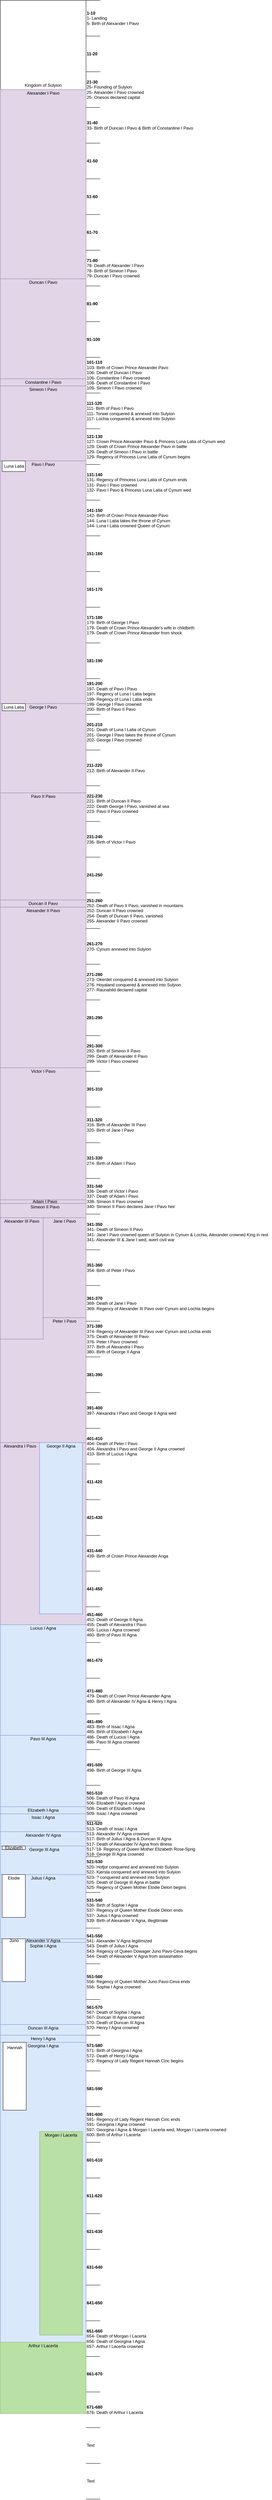 <mxfile version="20.8.10" type="device"><diagram id="zyraeVjW2Bd-Q2xlx6y6" name="Page-1"><mxGraphModel dx="1500" dy="899" grid="1" gridSize="10" guides="1" tooltips="1" connect="1" arrows="1" fold="1" page="1" pageScale="1" pageWidth="850" pageHeight="1100" math="0" shadow="0"><root><mxCell id="0"/><mxCell id="1" parent="0"/><mxCell id="Yns52e4Zez9bQJnsiGdB-30" value="" style="rounded=0;whiteSpace=wrap;html=1;fontSize=12;" parent="1" vertex="1"><mxGeometry width="240" height="250" as="geometry"/></mxCell><mxCell id="Yns52e4Zez9bQJnsiGdB-31" value="" style="rounded=0;whiteSpace=wrap;html=1;strokeColor=#9673a6;fontSize=12;fillColor=#e1d5e7;gradientDirection=east;" parent="1" vertex="1"><mxGeometry y="250" width="240" height="530" as="geometry"/></mxCell><mxCell id="aUdrs35P8sJ8jqEq29Yq-1" value="" style="rounded=0;whiteSpace=wrap;html=1;strokeColor=#9673a6;fontSize=12;fillColor=#e1d5e7;gradientDirection=east;" parent="1" vertex="1"><mxGeometry y="780" width="240" height="280" as="geometry"/></mxCell><mxCell id="aUdrs35P8sJ8jqEq29Yq-2" value="" style="rounded=0;whiteSpace=wrap;html=1;strokeColor=#9673a6;fontSize=12;fillColor=#e1d5e7;gradientDirection=east;" parent="1" vertex="1"><mxGeometry y="1060" width="240" height="20" as="geometry"/></mxCell><mxCell id="aUdrs35P8sJ8jqEq29Yq-3" value="" style="rounded=0;whiteSpace=wrap;html=1;strokeColor=#9673a6;fontSize=12;fillColor=#e1d5e7;gradientDirection=east;" parent="1" vertex="1"><mxGeometry y="1080" width="240" height="210" as="geometry"/></mxCell><mxCell id="aUdrs35P8sJ8jqEq29Yq-4" value="" style="rounded=0;whiteSpace=wrap;html=1;strokeColor=#9673a6;fontSize=12;fillColor=#e1d5e7;gradientDirection=east;" parent="1" vertex="1"><mxGeometry y="1290" width="240" height="682" as="geometry"/></mxCell><mxCell id="aUdrs35P8sJ8jqEq29Yq-5" value="" style="rounded=0;whiteSpace=wrap;html=1;strokeColor=#9673a6;fontSize=12;fillColor=#e1d5e7;gradientDirection=east;" parent="1" vertex="1"><mxGeometry y="1970" width="240" height="250" as="geometry"/></mxCell><mxCell id="aUdrs35P8sJ8jqEq29Yq-6" value="" style="rounded=0;whiteSpace=wrap;html=1;strokeColor=#9673a6;fontSize=12;fillColor=#e1d5e7;gradientDirection=east;" parent="1" vertex="1"><mxGeometry y="2220" width="240" height="300" as="geometry"/></mxCell><mxCell id="aUdrs35P8sJ8jqEq29Yq-7" value="" style="rounded=0;whiteSpace=wrap;html=1;strokeColor=#9673a6;fontSize=12;fillColor=#e1d5e7;gradientDirection=east;" parent="1" vertex="1"><mxGeometry y="2520" width="240" height="20" as="geometry"/></mxCell><mxCell id="aUdrs35P8sJ8jqEq29Yq-8" value="" style="rounded=0;whiteSpace=wrap;html=1;strokeColor=#9673a6;fontSize=12;fillColor=#e1d5e7;gradientDirection=east;" parent="1" vertex="1"><mxGeometry y="2540" width="240" height="450" as="geometry"/></mxCell><mxCell id="aUdrs35P8sJ8jqEq29Yq-9" value="" style="rounded=0;whiteSpace=wrap;html=1;strokeColor=#9673a6;fontSize=12;fillColor=#e1d5e7;gradientDirection=east;" parent="1" vertex="1"><mxGeometry y="2990" width="240" height="370" as="geometry"/></mxCell><mxCell id="aUdrs35P8sJ8jqEq29Yq-11" value="Alexander I Pavo" style="text;html=1;strokeColor=none;fillColor=none;align=center;verticalAlign=middle;whiteSpace=wrap;rounded=0;" parent="1" vertex="1"><mxGeometry x="70" y="250" width="100" height="20" as="geometry"/></mxCell><mxCell id="aUdrs35P8sJ8jqEq29Yq-12" value="Duncan I Pavo" style="text;html=1;strokeColor=none;fillColor=none;align=center;verticalAlign=middle;whiteSpace=wrap;rounded=0;" parent="1" vertex="1"><mxGeometry x="70" y="780" width="100" height="20" as="geometry"/></mxCell><mxCell id="aUdrs35P8sJ8jqEq29Yq-13" value="Constantine I Pavo" style="text;html=1;strokeColor=none;fillColor=none;align=center;verticalAlign=middle;whiteSpace=wrap;rounded=0;" parent="1" vertex="1"><mxGeometry x="65" y="1060" width="110" height="20" as="geometry"/></mxCell><mxCell id="aUdrs35P8sJ8jqEq29Yq-14" value="Simeon I Pavo" style="text;html=1;strokeColor=none;fillColor=none;align=center;verticalAlign=middle;whiteSpace=wrap;rounded=0;" parent="1" vertex="1"><mxGeometry x="70" y="1080" width="100" height="20" as="geometry"/></mxCell><mxCell id="aUdrs35P8sJ8jqEq29Yq-15" value="Pavo I Pavo" style="text;html=1;strokeColor=none;fillColor=none;align=center;verticalAlign=middle;whiteSpace=wrap;rounded=0;" parent="1" vertex="1"><mxGeometry x="70" y="1290" width="100" height="20" as="geometry"/></mxCell><mxCell id="aUdrs35P8sJ8jqEq29Yq-16" value="George I Pavo" style="text;html=1;strokeColor=none;fillColor=none;align=center;verticalAlign=middle;whiteSpace=wrap;rounded=0;" parent="1" vertex="1"><mxGeometry x="70" y="1970" width="100" height="20" as="geometry"/></mxCell><mxCell id="aUdrs35P8sJ8jqEq29Yq-17" value="Pavo II Pavo" style="text;html=1;strokeColor=none;fillColor=none;align=center;verticalAlign=middle;whiteSpace=wrap;rounded=0;" parent="1" vertex="1"><mxGeometry x="70" y="2220" width="100" height="20" as="geometry"/></mxCell><mxCell id="aUdrs35P8sJ8jqEq29Yq-18" value="" style="endArrow=none;html=1;rounded=0;exitX=1;exitY=0;exitDx=0;exitDy=0;" parent="1" source="Yns52e4Zez9bQJnsiGdB-30" edge="1"><mxGeometry width="50" height="50" relative="1" as="geometry"><mxPoint x="260" y="40" as="sourcePoint"/><mxPoint x="280" as="targetPoint"/></mxGeometry></mxCell><mxCell id="Yns52e4Zez9bQJnsiGdB-26" value="Kingdom of Sulyion" style="text;html=1;strokeColor=none;fillColor=none;align=center;verticalAlign=middle;whiteSpace=wrap;rounded=0;fontSize=12;" parent="1" vertex="1"><mxGeometry x="65" y="226" width="110" height="24" as="geometry"/></mxCell><mxCell id="aUdrs35P8sJ8jqEq29Yq-19" value="" style="endArrow=none;html=1;rounded=0;entryX=1;entryY=0.4;entryDx=0;entryDy=0;entryPerimeter=0;" parent="1" target="Yns52e4Zez9bQJnsiGdB-30" edge="1"><mxGeometry width="50" height="50" relative="1" as="geometry"><mxPoint x="280" y="100" as="sourcePoint"/><mxPoint x="260" y="100" as="targetPoint"/></mxGeometry></mxCell><mxCell id="aUdrs35P8sJ8jqEq29Yq-20" value="" style="endArrow=none;html=1;rounded=0;exitX=1;exitY=0;exitDx=0;exitDy=0;" parent="1" edge="1"><mxGeometry width="50" height="50" relative="1" as="geometry"><mxPoint x="240" y="200" as="sourcePoint"/><mxPoint x="280" y="200" as="targetPoint"/></mxGeometry></mxCell><mxCell id="aUdrs35P8sJ8jqEq29Yq-21" value="" style="endArrow=none;html=1;rounded=0;entryX=1;entryY=0.4;entryDx=0;entryDy=0;entryPerimeter=0;" parent="1" edge="1"><mxGeometry width="50" height="50" relative="1" as="geometry"><mxPoint x="280" y="300.0" as="sourcePoint"/><mxPoint x="240" y="300.0" as="targetPoint"/></mxGeometry></mxCell><mxCell id="aUdrs35P8sJ8jqEq29Yq-22" value="" style="endArrow=none;html=1;rounded=0;exitX=1;exitY=0;exitDx=0;exitDy=0;" parent="1" edge="1"><mxGeometry width="50" height="50" relative="1" as="geometry"><mxPoint x="240" y="400" as="sourcePoint"/><mxPoint x="280" y="400" as="targetPoint"/></mxGeometry></mxCell><mxCell id="aUdrs35P8sJ8jqEq29Yq-23" value="" style="endArrow=none;html=1;rounded=0;entryX=1;entryY=0.4;entryDx=0;entryDy=0;entryPerimeter=0;" parent="1" edge="1"><mxGeometry width="50" height="50" relative="1" as="geometry"><mxPoint x="280" y="500" as="sourcePoint"/><mxPoint x="240" y="500" as="targetPoint"/></mxGeometry></mxCell><mxCell id="aUdrs35P8sJ8jqEq29Yq-24" value="" style="endArrow=none;html=1;rounded=0;exitX=1;exitY=0;exitDx=0;exitDy=0;" parent="1" edge="1"><mxGeometry width="50" height="50" relative="1" as="geometry"><mxPoint x="240" y="600" as="sourcePoint"/><mxPoint x="280" y="600" as="targetPoint"/></mxGeometry></mxCell><mxCell id="aUdrs35P8sJ8jqEq29Yq-25" value="" style="endArrow=none;html=1;rounded=0;entryX=1;entryY=0.4;entryDx=0;entryDy=0;entryPerimeter=0;" parent="1" edge="1"><mxGeometry width="50" height="50" relative="1" as="geometry"><mxPoint x="280" y="700" as="sourcePoint"/><mxPoint x="240" y="700" as="targetPoint"/></mxGeometry></mxCell><mxCell id="aUdrs35P8sJ8jqEq29Yq-26" value="" style="endArrow=none;html=1;rounded=0;exitX=1;exitY=0;exitDx=0;exitDy=0;" parent="1" edge="1"><mxGeometry width="50" height="50" relative="1" as="geometry"><mxPoint x="240" y="800" as="sourcePoint"/><mxPoint x="280" y="800" as="targetPoint"/></mxGeometry></mxCell><mxCell id="aUdrs35P8sJ8jqEq29Yq-27" value="" style="endArrow=none;html=1;rounded=0;entryX=1;entryY=0.4;entryDx=0;entryDy=0;entryPerimeter=0;" parent="1" edge="1"><mxGeometry width="50" height="50" relative="1" as="geometry"><mxPoint x="280" y="900" as="sourcePoint"/><mxPoint x="240" y="900" as="targetPoint"/></mxGeometry></mxCell><mxCell id="aUdrs35P8sJ8jqEq29Yq-28" value="" style="endArrow=none;html=1;rounded=0;exitX=1;exitY=0;exitDx=0;exitDy=0;align=left;" parent="1" edge="1"><mxGeometry width="50" height="50" relative="1" as="geometry"><mxPoint x="240" y="1000" as="sourcePoint"/><mxPoint x="280" y="1000" as="targetPoint"/></mxGeometry></mxCell><mxCell id="aUdrs35P8sJ8jqEq29Yq-29" value="" style="endArrow=none;html=1;rounded=0;entryX=1;entryY=0.4;entryDx=0;entryDy=0;entryPerimeter=0;align=left;" parent="1" edge="1"><mxGeometry width="50" height="50" relative="1" as="geometry"><mxPoint x="280" y="1100" as="sourcePoint"/><mxPoint x="240" y="1100" as="targetPoint"/></mxGeometry></mxCell><mxCell id="aUdrs35P8sJ8jqEq29Yq-30" value="" style="endArrow=none;html=1;rounded=0;exitX=1;exitY=0;exitDx=0;exitDy=0;align=left;" parent="1" edge="1"><mxGeometry width="50" height="50" relative="1" as="geometry"><mxPoint x="240" y="1200" as="sourcePoint"/><mxPoint x="280" y="1200" as="targetPoint"/></mxGeometry></mxCell><mxCell id="aUdrs35P8sJ8jqEq29Yq-31" value="" style="endArrow=none;html=1;rounded=0;entryX=1;entryY=0.4;entryDx=0;entryDy=0;entryPerimeter=0;align=left;" parent="1" edge="1"><mxGeometry width="50" height="50" relative="1" as="geometry"><mxPoint x="280" y="1300" as="sourcePoint"/><mxPoint x="240" y="1300" as="targetPoint"/></mxGeometry></mxCell><mxCell id="aUdrs35P8sJ8jqEq29Yq-32" value="" style="endArrow=none;html=1;rounded=0;exitX=1;exitY=0;exitDx=0;exitDy=0;align=left;" parent="1" edge="1"><mxGeometry width="50" height="50" relative="1" as="geometry"><mxPoint x="240" y="1400" as="sourcePoint"/><mxPoint x="280" y="1400" as="targetPoint"/></mxGeometry></mxCell><mxCell id="aUdrs35P8sJ8jqEq29Yq-33" value="" style="endArrow=none;html=1;rounded=0;entryX=1;entryY=0.4;entryDx=0;entryDy=0;entryPerimeter=0;align=left;" parent="1" edge="1"><mxGeometry width="50" height="50" relative="1" as="geometry"><mxPoint x="280" y="1500" as="sourcePoint"/><mxPoint x="240" y="1500" as="targetPoint"/></mxGeometry></mxCell><mxCell id="aUdrs35P8sJ8jqEq29Yq-34" value="" style="endArrow=none;html=1;rounded=0;exitX=1;exitY=0;exitDx=0;exitDy=0;align=left;" parent="1" edge="1"><mxGeometry width="50" height="50" relative="1" as="geometry"><mxPoint x="240" y="1600" as="sourcePoint"/><mxPoint x="280" y="1600" as="targetPoint"/></mxGeometry></mxCell><mxCell id="aUdrs35P8sJ8jqEq29Yq-35" value="" style="endArrow=none;html=1;rounded=0;entryX=1;entryY=0.4;entryDx=0;entryDy=0;entryPerimeter=0;align=left;" parent="1" edge="1"><mxGeometry width="50" height="50" relative="1" as="geometry"><mxPoint x="280" y="1700" as="sourcePoint"/><mxPoint x="240" y="1700" as="targetPoint"/></mxGeometry></mxCell><mxCell id="aUdrs35P8sJ8jqEq29Yq-36" value="" style="endArrow=none;html=1;rounded=0;exitX=1;exitY=0;exitDx=0;exitDy=0;align=left;" parent="1" edge="1"><mxGeometry width="50" height="50" relative="1" as="geometry"><mxPoint x="240" y="1800" as="sourcePoint"/><mxPoint x="280" y="1800" as="targetPoint"/></mxGeometry></mxCell><mxCell id="aUdrs35P8sJ8jqEq29Yq-37" value="" style="endArrow=none;html=1;rounded=0;entryX=1;entryY=0.4;entryDx=0;entryDy=0;entryPerimeter=0;align=left;" parent="1" edge="1"><mxGeometry width="50" height="50" relative="1" as="geometry"><mxPoint x="280" y="1900" as="sourcePoint"/><mxPoint x="240" y="1900" as="targetPoint"/></mxGeometry></mxCell><mxCell id="aUdrs35P8sJ8jqEq29Yq-38" value="" style="endArrow=none;html=1;rounded=0;exitX=1;exitY=0;exitDx=0;exitDy=0;align=left;" parent="1" edge="1"><mxGeometry width="50" height="50" relative="1" as="geometry"><mxPoint x="240" y="2000" as="sourcePoint"/><mxPoint x="280" y="2000" as="targetPoint"/></mxGeometry></mxCell><mxCell id="aUdrs35P8sJ8jqEq29Yq-39" value="" style="endArrow=none;html=1;rounded=0;entryX=1;entryY=0.4;entryDx=0;entryDy=0;entryPerimeter=0;align=left;" parent="1" edge="1"><mxGeometry width="50" height="50" relative="1" as="geometry"><mxPoint x="280" y="2100" as="sourcePoint"/><mxPoint x="240" y="2100" as="targetPoint"/></mxGeometry></mxCell><mxCell id="aUdrs35P8sJ8jqEq29Yq-40" value="" style="endArrow=none;html=1;rounded=0;exitX=1;exitY=0;exitDx=0;exitDy=0;align=left;" parent="1" edge="1"><mxGeometry width="50" height="50" relative="1" as="geometry"><mxPoint x="240" y="2200" as="sourcePoint"/><mxPoint x="280" y="2200" as="targetPoint"/></mxGeometry></mxCell><mxCell id="aUdrs35P8sJ8jqEq29Yq-41" value="" style="endArrow=none;html=1;rounded=0;entryX=1;entryY=0.4;entryDx=0;entryDy=0;entryPerimeter=0;align=left;" parent="1" edge="1"><mxGeometry width="50" height="50" relative="1" as="geometry"><mxPoint x="280" y="2300" as="sourcePoint"/><mxPoint x="240" y="2300" as="targetPoint"/></mxGeometry></mxCell><mxCell id="aUdrs35P8sJ8jqEq29Yq-42" value="" style="endArrow=none;html=1;rounded=0;exitX=1;exitY=0;exitDx=0;exitDy=0;align=left;" parent="1" edge="1"><mxGeometry width="50" height="50" relative="1" as="geometry"><mxPoint x="240" y="2400" as="sourcePoint"/><mxPoint x="280" y="2400" as="targetPoint"/></mxGeometry></mxCell><mxCell id="aUdrs35P8sJ8jqEq29Yq-43" value="" style="endArrow=none;html=1;rounded=0;entryX=1;entryY=0.4;entryDx=0;entryDy=0;entryPerimeter=0;align=left;" parent="1" edge="1"><mxGeometry width="50" height="50" relative="1" as="geometry"><mxPoint x="280" y="2500" as="sourcePoint"/><mxPoint x="240" y="2500" as="targetPoint"/></mxGeometry></mxCell><mxCell id="aUdrs35P8sJ8jqEq29Yq-44" value="" style="endArrow=none;html=1;rounded=0;exitX=1;exitY=0;exitDx=0;exitDy=0;align=left;" parent="1" edge="1"><mxGeometry width="50" height="50" relative="1" as="geometry"><mxPoint x="240" y="2600" as="sourcePoint"/><mxPoint x="280" y="2600" as="targetPoint"/></mxGeometry></mxCell><mxCell id="aUdrs35P8sJ8jqEq29Yq-45" value="" style="endArrow=none;html=1;rounded=0;entryX=1;entryY=0.4;entryDx=0;entryDy=0;entryPerimeter=0;align=left;" parent="1" edge="1"><mxGeometry width="50" height="50" relative="1" as="geometry"><mxPoint x="280" y="2700" as="sourcePoint"/><mxPoint x="240" y="2700" as="targetPoint"/></mxGeometry></mxCell><mxCell id="aUdrs35P8sJ8jqEq29Yq-46" value="" style="endArrow=none;html=1;rounded=0;exitX=1;exitY=0;exitDx=0;exitDy=0;align=left;" parent="1" edge="1"><mxGeometry width="50" height="50" relative="1" as="geometry"><mxPoint x="240" y="2800" as="sourcePoint"/><mxPoint x="280" y="2800" as="targetPoint"/></mxGeometry></mxCell><mxCell id="aUdrs35P8sJ8jqEq29Yq-47" value="" style="endArrow=none;html=1;rounded=0;entryX=1;entryY=0.4;entryDx=0;entryDy=0;entryPerimeter=0;align=left;" parent="1" edge="1"><mxGeometry width="50" height="50" relative="1" as="geometry"><mxPoint x="280" y="2900" as="sourcePoint"/><mxPoint x="240" y="2900" as="targetPoint"/></mxGeometry></mxCell><mxCell id="aUdrs35P8sJ8jqEq29Yq-48" value="" style="endArrow=none;html=1;rounded=0;exitX=1;exitY=0;exitDx=0;exitDy=0;align=left;" parent="1" edge="1"><mxGeometry width="50" height="50" relative="1" as="geometry"><mxPoint x="240" y="3000" as="sourcePoint"/><mxPoint x="280" y="3000" as="targetPoint"/></mxGeometry></mxCell><mxCell id="aUdrs35P8sJ8jqEq29Yq-49" value="" style="endArrow=none;html=1;rounded=0;entryX=1;entryY=0.4;entryDx=0;entryDy=0;entryPerimeter=0;align=left;" parent="1" edge="1"><mxGeometry width="50" height="50" relative="1" as="geometry"><mxPoint x="280" y="3100" as="sourcePoint"/><mxPoint x="240" y="3100" as="targetPoint"/></mxGeometry></mxCell><mxCell id="aUdrs35P8sJ8jqEq29Yq-50" value="" style="endArrow=none;html=1;rounded=0;exitX=1;exitY=0;exitDx=0;exitDy=0;align=left;" parent="1" edge="1"><mxGeometry width="50" height="50" relative="1" as="geometry"><mxPoint x="240" y="3200" as="sourcePoint"/><mxPoint x="280" y="3200" as="targetPoint"/></mxGeometry></mxCell><mxCell id="aUdrs35P8sJ8jqEq29Yq-51" value="" style="endArrow=none;html=1;rounded=0;entryX=1;entryY=0.4;entryDx=0;entryDy=0;entryPerimeter=0;align=left;" parent="1" edge="1"><mxGeometry width="50" height="50" relative="1" as="geometry"><mxPoint x="280" y="3300" as="sourcePoint"/><mxPoint x="240" y="3300" as="targetPoint"/></mxGeometry></mxCell><mxCell id="aUdrs35P8sJ8jqEq29Yq-52" value="" style="endArrow=none;html=1;rounded=0;exitX=1;exitY=0;exitDx=0;exitDy=0;align=left;" parent="1" edge="1"><mxGeometry width="50" height="50" relative="1" as="geometry"><mxPoint x="240" y="3400" as="sourcePoint"/><mxPoint x="280" y="3400" as="targetPoint"/></mxGeometry></mxCell><mxCell id="aUdrs35P8sJ8jqEq29Yq-53" value="" style="endArrow=none;html=1;rounded=0;entryX=1;entryY=0.4;entryDx=0;entryDy=0;entryPerimeter=0;align=left;" parent="1" edge="1"><mxGeometry width="50" height="50" relative="1" as="geometry"><mxPoint x="280" y="3500" as="sourcePoint"/><mxPoint x="240" y="3500" as="targetPoint"/></mxGeometry></mxCell><mxCell id="aUdrs35P8sJ8jqEq29Yq-54" value="&lt;b&gt;1-10&lt;br&gt;&lt;/b&gt;1- Landing&lt;br&gt;5- Birth of Alexander I Pavo" style="text;html=1;strokeColor=none;fillColor=none;align=left;verticalAlign=middle;whiteSpace=wrap;rounded=0;" parent="1" vertex="1"><mxGeometry x="240" width="160" height="100" as="geometry"/></mxCell><mxCell id="aUdrs35P8sJ8jqEq29Yq-55" value="&lt;b&gt;11-20&lt;/b&gt;" style="text;html=1;strokeColor=none;fillColor=none;align=left;verticalAlign=middle;whiteSpace=wrap;rounded=0;" parent="1" vertex="1"><mxGeometry x="240" y="100" width="160" height="100" as="geometry"/></mxCell><mxCell id="aUdrs35P8sJ8jqEq29Yq-56" value="&lt;b&gt;21-30&lt;/b&gt;&lt;br&gt;25- Founding of Sulyion&lt;br&gt;25- Alexander I Pavo crowned&lt;br&gt;25- Onesos declared capital" style="text;html=1;strokeColor=none;fillColor=none;align=left;verticalAlign=middle;whiteSpace=wrap;rounded=0;" parent="1" vertex="1"><mxGeometry x="240" y="200" width="170" height="100" as="geometry"/></mxCell><mxCell id="aUdrs35P8sJ8jqEq29Yq-57" value="&lt;b&gt;31-40&lt;/b&gt;&lt;br&gt;33- Birth of Duncan I Pavo &amp;amp; Birth of Constantine I Pavo" style="text;html=1;strokeColor=none;fillColor=none;align=left;verticalAlign=middle;whiteSpace=wrap;rounded=0;" parent="1" vertex="1"><mxGeometry x="240" y="300" width="310" height="100" as="geometry"/></mxCell><mxCell id="aUdrs35P8sJ8jqEq29Yq-58" value="&lt;b&gt;41-50&lt;/b&gt;" style="text;html=1;strokeColor=none;fillColor=none;align=left;verticalAlign=middle;whiteSpace=wrap;rounded=0;" parent="1" vertex="1"><mxGeometry x="240" y="400" width="120" height="100" as="geometry"/></mxCell><mxCell id="aUdrs35P8sJ8jqEq29Yq-59" value="&lt;b&gt;51-60&lt;/b&gt;" style="text;html=1;strokeColor=none;fillColor=none;align=left;verticalAlign=middle;whiteSpace=wrap;rounded=0;" parent="1" vertex="1"><mxGeometry x="240" y="500" width="120" height="100" as="geometry"/></mxCell><mxCell id="aUdrs35P8sJ8jqEq29Yq-60" value="&lt;b&gt;61-70&lt;/b&gt;" style="text;html=1;strokeColor=none;fillColor=none;align=left;verticalAlign=middle;whiteSpace=wrap;rounded=0;" parent="1" vertex="1"><mxGeometry x="240" y="600" width="120" height="100" as="geometry"/></mxCell><mxCell id="aUdrs35P8sJ8jqEq29Yq-61" value="&lt;b&gt;71-80&lt;/b&gt;&lt;br&gt;78- Death of Alexander I Pavo&lt;br&gt;78- Birth of Simeon I Pavo&lt;br&gt;79- Duncan I Pavo crowned" style="text;html=1;strokeColor=none;fillColor=none;align=left;verticalAlign=middle;whiteSpace=wrap;rounded=0;" parent="1" vertex="1"><mxGeometry x="240" y="700" width="170" height="100" as="geometry"/></mxCell><mxCell id="aUdrs35P8sJ8jqEq29Yq-62" value="&lt;b&gt;81-90&lt;/b&gt;" style="text;html=1;strokeColor=none;fillColor=none;align=left;verticalAlign=middle;whiteSpace=wrap;rounded=0;" parent="1" vertex="1"><mxGeometry x="240" y="800" width="120" height="100" as="geometry"/></mxCell><mxCell id="aUdrs35P8sJ8jqEq29Yq-63" value="&lt;b&gt;91-100&lt;/b&gt;" style="text;html=1;strokeColor=none;fillColor=none;align=left;verticalAlign=middle;whiteSpace=wrap;rounded=0;" parent="1" vertex="1"><mxGeometry x="240" y="900" width="120" height="100" as="geometry"/></mxCell><mxCell id="aUdrs35P8sJ8jqEq29Yq-64" value="&lt;b&gt;101-110&lt;/b&gt;&lt;br&gt;103- Birth of Crown Prince Alexander Pavo&lt;br&gt;106- Death of Duncan I Pavo&lt;br&gt;106- Constantine I Pavo crowned&lt;br&gt;108- Death of Constantine I Pavo&lt;br&gt;109- Simeon I Pavo crowned&amp;nbsp;" style="text;html=1;strokeColor=none;fillColor=none;align=left;verticalAlign=middle;whiteSpace=wrap;rounded=0;" parent="1" vertex="1"><mxGeometry x="240" y="1000" width="240" height="100" as="geometry"/></mxCell><mxCell id="aUdrs35P8sJ8jqEq29Yq-65" value="&lt;b&gt;111-120&lt;/b&gt;&lt;br&gt;111- Birth of Pavo I Pavo&lt;br&gt;111- Torwei conquered &amp;amp; annexed into Sulyion&lt;br&gt;117- Lochia conquered &amp;amp; annexed into Sulyion" style="text;html=1;strokeColor=none;fillColor=none;align=left;verticalAlign=middle;whiteSpace=wrap;rounded=0;" parent="1" vertex="1"><mxGeometry x="240" y="1100" width="250" height="100" as="geometry"/></mxCell><mxCell id="aUdrs35P8sJ8jqEq29Yq-66" value="&lt;b&gt;121-130&lt;/b&gt;&lt;br&gt;127- Crown Prince Alexander Pavo &amp;amp; Princess Luna Latia of Cynum wed&lt;br&gt;129- Death of Crown Prince Alexander Pavo in battle&lt;br&gt;129- Death of Simeon I Pavo in battle&lt;br&gt;129- Regency of Princess Luna Latia of Cynum begins" style="text;html=1;strokeColor=none;fillColor=none;align=left;verticalAlign=middle;whiteSpace=wrap;rounded=0;" parent="1" vertex="1"><mxGeometry x="240" y="1200" width="390" height="100" as="geometry"/></mxCell><mxCell id="aUdrs35P8sJ8jqEq29Yq-67" value="&lt;b&gt;131-140&lt;/b&gt;&lt;br&gt;131- Regency of Princess Luna Latia of Cynum ends&lt;br&gt;131- Pavo I Pavo crowned&lt;br&gt;132- Pavo I Pavo &amp;amp; Princess Luna Latia of Cynum wed&lt;br&gt;" style="text;html=1;strokeColor=none;fillColor=none;align=left;verticalAlign=middle;whiteSpace=wrap;rounded=0;" parent="1" vertex="1"><mxGeometry x="240" y="1300" width="300" height="100" as="geometry"/></mxCell><mxCell id="aUdrs35P8sJ8jqEq29Yq-68" value="&lt;b&gt;141-150&lt;/b&gt;&lt;br&gt;142- Birth of Crown Prince Alexander Pavo&lt;br&gt;144- Luna I Latia takes the throne of Cynum&lt;br&gt;144- Luna I Latia crowned Queen of Cynum" style="text;html=1;strokeColor=none;fillColor=none;align=left;verticalAlign=middle;whiteSpace=wrap;rounded=0;" parent="1" vertex="1"><mxGeometry x="240" y="1400" width="240" height="100" as="geometry"/></mxCell><mxCell id="aUdrs35P8sJ8jqEq29Yq-69" value="&lt;b&gt;151-160&lt;/b&gt;" style="text;html=1;strokeColor=none;fillColor=none;align=left;verticalAlign=middle;whiteSpace=wrap;rounded=0;" parent="1" vertex="1"><mxGeometry x="240" y="1500" width="120" height="100" as="geometry"/></mxCell><mxCell id="aUdrs35P8sJ8jqEq29Yq-70" value="&lt;b&gt;161-170&lt;/b&gt;" style="text;html=1;strokeColor=none;fillColor=none;align=left;verticalAlign=middle;whiteSpace=wrap;rounded=0;" parent="1" vertex="1"><mxGeometry x="240" y="1600" width="120" height="100" as="geometry"/></mxCell><mxCell id="aUdrs35P8sJ8jqEq29Yq-71" value="&lt;b&gt;171-180&lt;/b&gt;&lt;br&gt;179- Birth of George I Pavo&lt;br&gt;179- Death of Crown Prince Alexander's wife in childbirth&lt;br&gt;179- Death of Crown Prince Alexander from shock" style="text;html=1;strokeColor=none;fillColor=none;align=left;verticalAlign=middle;whiteSpace=wrap;rounded=0;" parent="1" vertex="1"><mxGeometry x="240" y="1700" width="310" height="100" as="geometry"/></mxCell><mxCell id="aUdrs35P8sJ8jqEq29Yq-72" value="&lt;b&gt;181-190&lt;/b&gt;" style="text;html=1;strokeColor=none;fillColor=none;align=left;verticalAlign=middle;whiteSpace=wrap;rounded=0;" parent="1" vertex="1"><mxGeometry x="240" y="1800" width="120" height="100" as="geometry"/></mxCell><mxCell id="aUdrs35P8sJ8jqEq29Yq-73" value="&lt;b&gt;191-200&lt;/b&gt;&lt;br&gt;197- Death of Pavo I Pavo&lt;br&gt;197- Regency of Luna I Latia begins&lt;br&gt;199- Regency of Luna I Latia ends&lt;br&gt;199- George I Pavo crowned&lt;br&gt;200- Birth of Pavo II Pavo" style="text;html=1;strokeColor=none;fillColor=none;align=left;verticalAlign=middle;whiteSpace=wrap;rounded=0;" parent="1" vertex="1"><mxGeometry x="240" y="1900" width="260" height="100" as="geometry"/></mxCell><mxCell id="aUdrs35P8sJ8jqEq29Yq-74" value="&lt;b&gt;201-210&lt;/b&gt;&lt;br&gt;201- Death of Luna I Latia of Cynum&lt;br&gt;201- George I Pavo takes the throne of Cynum&lt;br&gt;202- George I Pavo crowned" style="text;html=1;strokeColor=none;fillColor=none;align=left;verticalAlign=middle;whiteSpace=wrap;rounded=0;" parent="1" vertex="1"><mxGeometry x="240" y="2000" width="260" height="100" as="geometry"/></mxCell><mxCell id="aUdrs35P8sJ8jqEq29Yq-75" value="&lt;b&gt;211-220&lt;/b&gt;&lt;br&gt;212- Birth of Alexander II Pavo" style="text;html=1;strokeColor=none;fillColor=none;align=left;verticalAlign=middle;whiteSpace=wrap;rounded=0;" parent="1" vertex="1"><mxGeometry x="240" y="2100" width="170" height="100" as="geometry"/></mxCell><mxCell id="aUdrs35P8sJ8jqEq29Yq-76" value="&lt;b&gt;221-230&lt;/b&gt;&lt;br&gt;221- Birth of Duncan II Pavo&lt;br&gt;222- Death George I Pavo, vanished at sea&lt;br&gt;223- Pavo II Pavo crowned" style="text;html=1;strokeColor=none;fillColor=none;align=left;verticalAlign=middle;whiteSpace=wrap;rounded=0;" parent="1" vertex="1"><mxGeometry x="240" y="2200" width="240" height="100" as="geometry"/></mxCell><mxCell id="aUdrs35P8sJ8jqEq29Yq-77" value="&lt;b&gt;241-250&lt;/b&gt;" style="text;html=1;strokeColor=none;fillColor=none;align=left;verticalAlign=middle;whiteSpace=wrap;rounded=0;" parent="1" vertex="1"><mxGeometry x="240" y="2400" width="120" height="100" as="geometry"/></mxCell><mxCell id="aUdrs35P8sJ8jqEq29Yq-78" value="&lt;b&gt;231-240&lt;/b&gt;&lt;br&gt;236- Birth of Victor I Pavo" style="text;html=1;strokeColor=none;fillColor=none;align=left;verticalAlign=middle;whiteSpace=wrap;rounded=0;" parent="1" vertex="1"><mxGeometry x="240" y="2300" width="150" height="100" as="geometry"/></mxCell><mxCell id="aUdrs35P8sJ8jqEq29Yq-79" value="&lt;b&gt;251-260&lt;/b&gt;&lt;br&gt;252- Death of Pavo II Pavo, vanished in mountains&lt;br&gt;252- Duncan II Pavo crowned&lt;br&gt;254- Death of Duncan II Pavo, vanished&lt;br&gt;255- Alexander II Pavo crowned" style="text;html=1;strokeColor=none;fillColor=none;align=left;verticalAlign=middle;whiteSpace=wrap;rounded=0;" parent="1" vertex="1"><mxGeometry x="240" y="2500" width="280" height="100" as="geometry"/></mxCell><mxCell id="aUdrs35P8sJ8jqEq29Yq-80" value="&lt;b&gt;261-270&lt;/b&gt;&lt;br&gt;270- Cynum annexed into Sulyion" style="text;html=1;strokeColor=none;fillColor=none;align=left;verticalAlign=middle;whiteSpace=wrap;rounded=0;" parent="1" vertex="1"><mxGeometry x="240" y="2600" width="190" height="100" as="geometry"/></mxCell><mxCell id="aUdrs35P8sJ8jqEq29Yq-81" value="&lt;b&gt;271-280&lt;/b&gt;&lt;br&gt;273- Okerdet conquered &amp;amp; annexed into Sulyion&lt;br&gt;276- Hoyaland conquered &amp;amp; annexed into Sulyion&lt;br&gt;277- Raunahild declared capital" style="text;html=1;strokeColor=none;fillColor=none;align=left;verticalAlign=middle;whiteSpace=wrap;rounded=0;" parent="1" vertex="1"><mxGeometry x="240" y="2700" width="270" height="100" as="geometry"/></mxCell><mxCell id="aUdrs35P8sJ8jqEq29Yq-82" value="&lt;b&gt;281-290&lt;/b&gt;" style="text;html=1;strokeColor=none;fillColor=none;align=left;verticalAlign=middle;whiteSpace=wrap;rounded=0;" parent="1" vertex="1"><mxGeometry x="240" y="2800" width="120" height="100" as="geometry"/></mxCell><mxCell id="aUdrs35P8sJ8jqEq29Yq-83" value="&lt;b&gt;291-300&lt;/b&gt;&lt;br&gt;292- Birth of Simeon II Pavo&lt;br&gt;299- Death of Alexander II Pavo&lt;br&gt;299- Victor I Pavo crowned" style="text;html=1;strokeColor=none;fillColor=none;align=left;verticalAlign=middle;whiteSpace=wrap;rounded=0;" parent="1" vertex="1"><mxGeometry x="240" y="2900" width="180" height="100" as="geometry"/></mxCell><mxCell id="aUdrs35P8sJ8jqEq29Yq-84" value="&lt;b&gt;301-310&lt;br&gt;&lt;/b&gt;" style="text;html=1;strokeColor=none;fillColor=none;align=left;verticalAlign=middle;whiteSpace=wrap;rounded=0;" parent="1" vertex="1"><mxGeometry x="240" y="3000" width="120" height="100" as="geometry"/></mxCell><mxCell id="aUdrs35P8sJ8jqEq29Yq-85" value="&lt;b&gt;311-320&lt;/b&gt;&lt;br&gt;316- Birth of Alexander III Pavo&lt;br&gt;320- Birth of Jane I Pavo" style="text;html=1;strokeColor=none;fillColor=none;align=left;verticalAlign=middle;whiteSpace=wrap;rounded=0;" parent="1" vertex="1"><mxGeometry x="240" y="3100" width="170" height="100" as="geometry"/></mxCell><mxCell id="aUdrs35P8sJ8jqEq29Yq-86" value="&lt;b&gt;321-330&lt;/b&gt;&lt;br&gt;274- Birth of Adam I Pavo" style="text;html=1;strokeColor=none;fillColor=none;align=left;verticalAlign=middle;whiteSpace=wrap;rounded=0;" parent="1" vertex="1"><mxGeometry x="240" y="3200" width="160" height="100" as="geometry"/></mxCell><mxCell id="aUdrs35P8sJ8jqEq29Yq-87" value="&lt;b&gt;331-340&lt;/b&gt;&lt;br&gt;336- Death of Victor I Pavo&lt;br&gt;337- Death of Adam I Pavo&lt;br&gt;338- Simeon II Pavo crowned&lt;br&gt;340- Simeon II Pavo declares Jane I Pavo heir" style="text;html=1;strokeColor=none;fillColor=none;align=left;verticalAlign=middle;whiteSpace=wrap;rounded=0;" parent="1" vertex="1"><mxGeometry x="240" y="3300" width="260" height="100" as="geometry"/></mxCell><mxCell id="aUdrs35P8sJ8jqEq29Yq-88" value="&lt;b&gt;341-350&lt;/b&gt;&lt;br&gt;341- Death of Simeon II Pavo&lt;br&gt;341- Jane I Pavo crowned queen of Sulyion in Cynum &amp;amp; Lochia, Alexander crowned King in rest&lt;br&gt;341- Alexander III &amp;amp; Jane I wed, avert civil war" style="text;html=1;strokeColor=none;fillColor=none;align=left;verticalAlign=middle;whiteSpace=wrap;rounded=0;" parent="1" vertex="1"><mxGeometry x="240" y="3400" width="520" height="100" as="geometry"/></mxCell><mxCell id="aUdrs35P8sJ8jqEq29Yq-91" value="Duncan II Pavo" style="text;html=1;strokeColor=none;fillColor=none;align=center;verticalAlign=middle;whiteSpace=wrap;rounded=0;" parent="1" vertex="1"><mxGeometry x="70" y="2520" width="100" height="20" as="geometry"/></mxCell><mxCell id="aUdrs35P8sJ8jqEq29Yq-92" value="Alexander II Pavo" style="text;html=1;strokeColor=none;fillColor=none;align=center;verticalAlign=middle;whiteSpace=wrap;rounded=0;" parent="1" vertex="1"><mxGeometry x="70" y="2540" width="100" height="20" as="geometry"/></mxCell><mxCell id="aUdrs35P8sJ8jqEq29Yq-93" value="Victor I Pavo" style="text;html=1;strokeColor=none;fillColor=none;align=center;verticalAlign=middle;whiteSpace=wrap;rounded=0;" parent="1" vertex="1"><mxGeometry x="70" y="2990" width="100" height="20" as="geometry"/></mxCell><mxCell id="7rwlFg1LKiwW2VwSM2wV-1" value="" style="rounded=0;whiteSpace=wrap;html=1;strokeColor=#9673a6;fontSize=12;fillColor=#e1d5e7;gradientDirection=east;" parent="1" vertex="1"><mxGeometry y="3360" width="240" height="10" as="geometry"/></mxCell><mxCell id="7rwlFg1LKiwW2VwSM2wV-2" value="" style="rounded=0;whiteSpace=wrap;html=1;strokeColor=#9673a6;fontSize=12;fillColor=#e1d5e7;gradientDirection=east;" parent="1" vertex="1"><mxGeometry y="3370" width="240" height="40" as="geometry"/></mxCell><mxCell id="7rwlFg1LKiwW2VwSM2wV-5" value="" style="rounded=0;whiteSpace=wrap;html=1;strokeColor=#9673a6;fontSize=12;fillColor=#e1d5e7;gradientDirection=east;" parent="1" vertex="1"><mxGeometry y="3690" width="240" height="350" as="geometry"/></mxCell><mxCell id="7rwlFg1LKiwW2VwSM2wV-3" value="" style="rounded=0;whiteSpace=wrap;html=1;strokeColor=#9673a6;fontSize=12;fillColor=#e1d5e7;gradientDirection=east;" parent="1" vertex="1"><mxGeometry y="3410" width="120" height="340" as="geometry"/></mxCell><mxCell id="7rwlFg1LKiwW2VwSM2wV-4" value="" style="rounded=0;whiteSpace=wrap;html=1;strokeColor=#9673a6;fontSize=12;fillColor=#e1d5e7;gradientDirection=east;" parent="1" vertex="1"><mxGeometry x="120" y="3410" width="120" height="280" as="geometry"/></mxCell><mxCell id="7rwlFg1LKiwW2VwSM2wV-6" value="" style="rounded=0;whiteSpace=wrap;html=1;strokeColor=#9673a6;fontSize=12;fillColor=#e1d5e7;gradientDirection=east;" parent="1" vertex="1"><mxGeometry y="4040" width="240" height="510" as="geometry"/></mxCell><mxCell id="7rwlFg1LKiwW2VwSM2wV-7" value="" style="rounded=0;whiteSpace=wrap;html=1;strokeColor=#6c8ebf;fontSize=12;fillColor=#dae8fc;gradientDirection=east;" parent="1" vertex="1"><mxGeometry x="110" y="4040" width="120" height="480" as="geometry"/></mxCell><mxCell id="7rwlFg1LKiwW2VwSM2wV-8" value="" style="endArrow=none;html=1;rounded=0;entryX=1;entryY=0.4;entryDx=0;entryDy=0;entryPerimeter=0;align=left;" parent="1" edge="1"><mxGeometry width="50" height="50" relative="1" as="geometry"><mxPoint x="280" y="3600.0" as="sourcePoint"/><mxPoint x="240" y="3600.0" as="targetPoint"/></mxGeometry></mxCell><mxCell id="7rwlFg1LKiwW2VwSM2wV-9" value="&lt;b&gt;351-360&lt;/b&gt;&lt;br&gt;354- Birth of Peter I Pavo" style="text;html=1;strokeColor=none;fillColor=none;align=left;verticalAlign=middle;whiteSpace=wrap;rounded=0;" parent="1" vertex="1"><mxGeometry x="240" y="3500" width="160" height="100" as="geometry"/></mxCell><mxCell id="7rwlFg1LKiwW2VwSM2wV-10" value="" style="endArrow=none;html=1;rounded=0;entryX=1;entryY=0.4;entryDx=0;entryDy=0;entryPerimeter=0;align=left;" parent="1" edge="1"><mxGeometry width="50" height="50" relative="1" as="geometry"><mxPoint x="280" y="3700.0" as="sourcePoint"/><mxPoint x="240" y="3700.0" as="targetPoint"/></mxGeometry></mxCell><mxCell id="7rwlFg1LKiwW2VwSM2wV-11" value="&lt;b&gt;361-370&lt;/b&gt;&lt;br&gt;369- Death of Jane I Pavo&lt;br&gt;369- Regency of Alexander III Pavo over Cynum and Lochia begins" style="text;html=1;strokeColor=none;fillColor=none;align=left;verticalAlign=middle;whiteSpace=wrap;rounded=0;" parent="1" vertex="1"><mxGeometry x="240" y="3600" width="360" height="100" as="geometry"/></mxCell><mxCell id="7rwlFg1LKiwW2VwSM2wV-12" value="" style="endArrow=none;html=1;rounded=0;entryX=1;entryY=0.4;entryDx=0;entryDy=0;entryPerimeter=0;align=left;" parent="1" edge="1"><mxGeometry width="50" height="50" relative="1" as="geometry"><mxPoint x="280" y="3800.0" as="sourcePoint"/><mxPoint x="240" y="3800.0" as="targetPoint"/></mxGeometry></mxCell><mxCell id="7rwlFg1LKiwW2VwSM2wV-13" value="&lt;b&gt;371-380&lt;/b&gt;&lt;br&gt;374- Regency of Alexander III Pavo over Cynum and Lochia ends&lt;br&gt;375- Death of Alexander III Pavo&lt;br&gt;376- Peter I Pavo crowned&lt;br&gt;377- Birth of Alexandra I Pavo&lt;br&gt;380- Birth of George II Agna" style="text;html=1;strokeColor=none;fillColor=none;align=left;verticalAlign=middle;whiteSpace=wrap;rounded=0;" parent="1" vertex="1"><mxGeometry x="240" y="3700" width="360" height="100" as="geometry"/></mxCell><mxCell id="7rwlFg1LKiwW2VwSM2wV-14" value="" style="endArrow=none;html=1;rounded=0;entryX=1;entryY=0.4;entryDx=0;entryDy=0;entryPerimeter=0;align=left;" parent="1" edge="1"><mxGeometry width="50" height="50" relative="1" as="geometry"><mxPoint x="280" y="3900.0" as="sourcePoint"/><mxPoint x="240" y="3900.0" as="targetPoint"/></mxGeometry></mxCell><mxCell id="7rwlFg1LKiwW2VwSM2wV-15" value="&lt;b&gt;381-390&lt;/b&gt;" style="text;html=1;strokeColor=none;fillColor=none;align=left;verticalAlign=middle;whiteSpace=wrap;rounded=0;" parent="1" vertex="1"><mxGeometry x="240" y="3800" width="120" height="100" as="geometry"/></mxCell><mxCell id="7rwlFg1LKiwW2VwSM2wV-16" value="" style="endArrow=none;html=1;rounded=0;entryX=1;entryY=0.4;entryDx=0;entryDy=0;entryPerimeter=0;align=left;" parent="1" edge="1"><mxGeometry width="50" height="50" relative="1" as="geometry"><mxPoint x="280" y="4000" as="sourcePoint"/><mxPoint x="240" y="4000" as="targetPoint"/></mxGeometry></mxCell><mxCell id="7rwlFg1LKiwW2VwSM2wV-17" value="&lt;b&gt;391-400&lt;/b&gt;&lt;br&gt;397- Alexandra I Pavo and George II Agna wed" style="text;html=1;strokeColor=none;fillColor=none;align=left;verticalAlign=middle;whiteSpace=wrap;rounded=0;" parent="1" vertex="1"><mxGeometry x="240" y="3900" width="260" height="100" as="geometry"/></mxCell><mxCell id="7rwlFg1LKiwW2VwSM2wV-18" value="" style="endArrow=none;html=1;rounded=0;entryX=1;entryY=0.4;entryDx=0;entryDy=0;entryPerimeter=0;align=left;" parent="1" edge="1"><mxGeometry width="50" height="50" relative="1" as="geometry"><mxPoint x="280" y="4100" as="sourcePoint"/><mxPoint x="240" y="4100" as="targetPoint"/></mxGeometry></mxCell><mxCell id="7rwlFg1LKiwW2VwSM2wV-19" value="&lt;b&gt;401-410&lt;/b&gt;&lt;br&gt;404- Death of Peter I Pavo&lt;br&gt;404- Alexandra I Pavo and George II Agna crowned&lt;br&gt;410- Birth of Lucius I Agna" style="text;html=1;strokeColor=none;fillColor=none;align=left;verticalAlign=middle;whiteSpace=wrap;rounded=0;" parent="1" vertex="1"><mxGeometry x="240" y="4000" width="280" height="100" as="geometry"/></mxCell><mxCell id="7rwlFg1LKiwW2VwSM2wV-20" value="" style="endArrow=none;html=1;rounded=0;entryX=1;entryY=0.4;entryDx=0;entryDy=0;entryPerimeter=0;align=left;" parent="1" edge="1"><mxGeometry width="50" height="50" relative="1" as="geometry"><mxPoint x="280" y="4200" as="sourcePoint"/><mxPoint x="240" y="4200" as="targetPoint"/></mxGeometry></mxCell><mxCell id="7rwlFg1LKiwW2VwSM2wV-21" value="&lt;b&gt;411-420&lt;/b&gt;" style="text;html=1;strokeColor=none;fillColor=none;align=left;verticalAlign=middle;whiteSpace=wrap;rounded=0;" parent="1" vertex="1"><mxGeometry x="240" y="4100" width="120" height="100" as="geometry"/></mxCell><mxCell id="7rwlFg1LKiwW2VwSM2wV-22" value="" style="endArrow=none;html=1;rounded=0;entryX=1;entryY=0.4;entryDx=0;entryDy=0;entryPerimeter=0;align=left;" parent="1" edge="1"><mxGeometry width="50" height="50" relative="1" as="geometry"><mxPoint x="280" y="4300" as="sourcePoint"/><mxPoint x="240" y="4300" as="targetPoint"/></mxGeometry></mxCell><mxCell id="7rwlFg1LKiwW2VwSM2wV-23" value="&lt;b&gt;421-430&lt;/b&gt;" style="text;html=1;strokeColor=none;fillColor=none;align=left;verticalAlign=middle;whiteSpace=wrap;rounded=0;" parent="1" vertex="1"><mxGeometry x="240" y="4200" width="120" height="100" as="geometry"/></mxCell><mxCell id="7rwlFg1LKiwW2VwSM2wV-24" value="" style="endArrow=none;html=1;rounded=0;entryX=1;entryY=0.4;entryDx=0;entryDy=0;entryPerimeter=0;align=left;" parent="1" edge="1"><mxGeometry width="50" height="50" relative="1" as="geometry"><mxPoint x="280" y="4400" as="sourcePoint"/><mxPoint x="240" y="4400" as="targetPoint"/></mxGeometry></mxCell><mxCell id="7rwlFg1LKiwW2VwSM2wV-25" value="&lt;b&gt;431-440&lt;/b&gt;&lt;br&gt;439- Birth of Crown Prince Alexander Anga" style="text;html=1;strokeColor=none;fillColor=none;align=left;verticalAlign=middle;whiteSpace=wrap;rounded=0;" parent="1" vertex="1"><mxGeometry x="240" y="4300" width="240" height="100" as="geometry"/></mxCell><mxCell id="7rwlFg1LKiwW2VwSM2wV-26" value="" style="endArrow=none;html=1;rounded=0;entryX=1;entryY=0.4;entryDx=0;entryDy=0;entryPerimeter=0;align=left;" parent="1" edge="1"><mxGeometry width="50" height="50" relative="1" as="geometry"><mxPoint x="280" y="4500" as="sourcePoint"/><mxPoint x="240" y="4500" as="targetPoint"/></mxGeometry></mxCell><mxCell id="7rwlFg1LKiwW2VwSM2wV-27" value="&lt;b&gt;441-450&lt;/b&gt;" style="text;html=1;strokeColor=none;fillColor=none;align=left;verticalAlign=middle;whiteSpace=wrap;rounded=0;" parent="1" vertex="1"><mxGeometry x="240" y="4400" width="120" height="100" as="geometry"/></mxCell><mxCell id="7rwlFg1LKiwW2VwSM2wV-28" value="" style="endArrow=none;html=1;rounded=0;entryX=1;entryY=0.4;entryDx=0;entryDy=0;entryPerimeter=0;align=left;" parent="1" edge="1"><mxGeometry width="50" height="50" relative="1" as="geometry"><mxPoint x="280" y="4600" as="sourcePoint"/><mxPoint x="240" y="4600" as="targetPoint"/></mxGeometry></mxCell><mxCell id="7rwlFg1LKiwW2VwSM2wV-29" value="&lt;b&gt;451-460&lt;br&gt;&lt;/b&gt;452- Death of George II Agna&lt;br&gt;455- Death of Alexandra I Pavo&lt;br&gt;455- Lucius I Agna crowned&lt;br&gt;460- Birth of Pavo III Agna" style="text;html=1;strokeColor=none;fillColor=none;align=left;verticalAlign=middle;whiteSpace=wrap;rounded=0;" parent="1" vertex="1"><mxGeometry x="240" y="4500" width="170" height="100" as="geometry"/></mxCell><mxCell id="7rwlFg1LKiwW2VwSM2wV-30" value="" style="endArrow=none;html=1;rounded=0;entryX=1;entryY=0.4;entryDx=0;entryDy=0;entryPerimeter=0;align=left;" parent="1" edge="1"><mxGeometry width="50" height="50" relative="1" as="geometry"><mxPoint x="280" y="4700" as="sourcePoint"/><mxPoint x="240" y="4700" as="targetPoint"/></mxGeometry></mxCell><mxCell id="7rwlFg1LKiwW2VwSM2wV-31" value="&lt;b&gt;461-470&lt;/b&gt;" style="text;html=1;strokeColor=none;fillColor=none;align=left;verticalAlign=middle;whiteSpace=wrap;rounded=0;" parent="1" vertex="1"><mxGeometry x="240" y="4600" width="120" height="100" as="geometry"/></mxCell><mxCell id="7rwlFg1LKiwW2VwSM2wV-32" value="Adam I Pavo" style="text;html=1;strokeColor=none;fillColor=none;align=center;verticalAlign=middle;whiteSpace=wrap;rounded=0;" parent="1" vertex="1"><mxGeometry x="75" y="3360" width="100" height="10" as="geometry"/></mxCell><mxCell id="7rwlFg1LKiwW2VwSM2wV-33" value="Simeon II Pavo" style="text;html=1;strokeColor=none;fillColor=none;align=center;verticalAlign=middle;whiteSpace=wrap;rounded=0;" parent="1" vertex="1"><mxGeometry x="75" y="3370" width="100" height="20" as="geometry"/></mxCell><mxCell id="7rwlFg1LKiwW2VwSM2wV-34" value="Jane I Pavo" style="text;html=1;strokeColor=none;fillColor=none;align=center;verticalAlign=middle;whiteSpace=wrap;rounded=0;" parent="1" vertex="1"><mxGeometry x="130" y="3410" width="100" height="20" as="geometry"/></mxCell><mxCell id="7rwlFg1LKiwW2VwSM2wV-35" value="Alexander III Pavo" style="text;html=1;strokeColor=none;fillColor=none;align=center;verticalAlign=middle;whiteSpace=wrap;rounded=0;" parent="1" vertex="1"><mxGeometry x="5" y="3410" width="110" height="20" as="geometry"/></mxCell><mxCell id="7rwlFg1LKiwW2VwSM2wV-36" value="Peter I Pavo" style="text;html=1;strokeColor=none;fillColor=none;align=center;verticalAlign=middle;whiteSpace=wrap;rounded=0;" parent="1" vertex="1"><mxGeometry x="130" y="3690" width="100" height="20" as="geometry"/></mxCell><mxCell id="7rwlFg1LKiwW2VwSM2wV-37" value="Alexandra I Pavo" style="text;html=1;strokeColor=none;fillColor=none;align=center;verticalAlign=middle;whiteSpace=wrap;rounded=0;" parent="1" vertex="1"><mxGeometry x="5" y="4040" width="100" height="20" as="geometry"/></mxCell><mxCell id="7rwlFg1LKiwW2VwSM2wV-38" value="George II Agna" style="text;html=1;strokeColor=none;fillColor=none;align=center;verticalAlign=middle;whiteSpace=wrap;rounded=0;" parent="1" vertex="1"><mxGeometry x="120" y="4040" width="100" height="20" as="geometry"/></mxCell><mxCell id="7rwlFg1LKiwW2VwSM2wV-39" value="" style="rounded=0;whiteSpace=wrap;html=1;strokeColor=#6c8ebf;fontSize=12;fillColor=#dae8fc;gradientDirection=east;" parent="1" vertex="1"><mxGeometry y="4550" width="240" height="310" as="geometry"/></mxCell><mxCell id="7rwlFg1LKiwW2VwSM2wV-40" value="" style="endArrow=none;html=1;rounded=0;entryX=1;entryY=0.4;entryDx=0;entryDy=0;entryPerimeter=0;align=left;" parent="1" edge="1"><mxGeometry width="50" height="50" relative="1" as="geometry"><mxPoint x="280" y="4800" as="sourcePoint"/><mxPoint x="240" y="4800" as="targetPoint"/></mxGeometry></mxCell><mxCell id="7rwlFg1LKiwW2VwSM2wV-41" value="&lt;b&gt;471-480&lt;/b&gt;&lt;br&gt;479- Death of Crown Prince Alexander Agna&lt;br&gt;480- Birth of Alexander IV Agna &amp;amp; Henry I Agna" style="text;html=1;strokeColor=none;fillColor=none;align=left;verticalAlign=middle;whiteSpace=wrap;rounded=0;" parent="1" vertex="1"><mxGeometry x="240" y="4700" width="260" height="100" as="geometry"/></mxCell><mxCell id="7rwlFg1LKiwW2VwSM2wV-42" value="" style="endArrow=none;html=1;rounded=0;entryX=1;entryY=0.4;entryDx=0;entryDy=0;entryPerimeter=0;align=left;" parent="1" edge="1"><mxGeometry width="50" height="50" relative="1" as="geometry"><mxPoint x="280" y="4900" as="sourcePoint"/><mxPoint x="240" y="4900" as="targetPoint"/></mxGeometry></mxCell><mxCell id="7rwlFg1LKiwW2VwSM2wV-43" value="&lt;b&gt;481-490&lt;/b&gt;&lt;br&gt;483- Birth of Issac I Agna&lt;br&gt;485- Birth of Elizabeth I Agna&lt;br&gt;486- Death of Lucius I Agna&lt;br&gt;486- Pavo III Agna crowned" style="text;html=1;strokeColor=none;fillColor=none;align=left;verticalAlign=middle;whiteSpace=wrap;rounded=0;" parent="1" vertex="1"><mxGeometry x="240" y="4800" width="160" height="100" as="geometry"/></mxCell><mxCell id="7rwlFg1LKiwW2VwSM2wV-44" value="" style="endArrow=none;html=1;rounded=0;entryX=1;entryY=0.4;entryDx=0;entryDy=0;entryPerimeter=0;align=left;" parent="1" edge="1"><mxGeometry width="50" height="50" relative="1" as="geometry"><mxPoint x="280" y="5000" as="sourcePoint"/><mxPoint x="240" y="5000" as="targetPoint"/></mxGeometry></mxCell><mxCell id="7rwlFg1LKiwW2VwSM2wV-45" value="&lt;b&gt;491-500&lt;/b&gt;&lt;br&gt;498- Birth of George III Agna" style="text;html=1;strokeColor=none;fillColor=none;align=left;verticalAlign=middle;whiteSpace=wrap;rounded=0;" parent="1" vertex="1"><mxGeometry x="240" y="4900" width="160" height="100" as="geometry"/></mxCell><mxCell id="7rwlFg1LKiwW2VwSM2wV-46" value="Lucius I Agna" style="text;html=1;strokeColor=none;fillColor=none;align=center;verticalAlign=middle;whiteSpace=wrap;rounded=0;" parent="1" vertex="1"><mxGeometry x="70" y="4550" width="100" height="20" as="geometry"/></mxCell><mxCell id="cHpniDq6_b8CgvJcjzi5-1" value="" style="rounded=0;whiteSpace=wrap;html=1;strokeColor=#6c8ebf;fontSize=12;fillColor=#dae8fc;gradientDirection=east;" parent="1" vertex="1"><mxGeometry y="4860" width="240" height="200" as="geometry"/></mxCell><mxCell id="cHpniDq6_b8CgvJcjzi5-2" value="" style="rounded=0;whiteSpace=wrap;html=1;strokeColor=#6c8ebf;fontSize=12;fillColor=#dae8fc;gradientDirection=east;" parent="1" vertex="1"><mxGeometry y="5060" width="240" height="20" as="geometry"/></mxCell><mxCell id="cHpniDq6_b8CgvJcjzi5-3" value="" style="rounded=0;whiteSpace=wrap;html=1;strokeColor=#6c8ebf;fontSize=12;fillColor=#dae8fc;gradientDirection=east;" parent="1" vertex="1"><mxGeometry y="5080" width="240" height="50" as="geometry"/></mxCell><mxCell id="cHpniDq6_b8CgvJcjzi5-4" value="" style="rounded=0;whiteSpace=wrap;html=1;strokeColor=#6c8ebf;fontSize=12;fillColor=#dae8fc;gradientDirection=east;" parent="1" vertex="1"><mxGeometry y="5130" width="240" height="40" as="geometry"/></mxCell><mxCell id="cHpniDq6_b8CgvJcjzi5-5" value="" style="rounded=0;whiteSpace=wrap;html=1;strokeColor=#6c8ebf;fontSize=12;fillColor=#dae8fc;gradientDirection=east;" parent="1" vertex="1"><mxGeometry y="5170" width="240" height="80" as="geometry"/></mxCell><mxCell id="cHpniDq6_b8CgvJcjzi5-6" value="" style="rounded=0;whiteSpace=wrap;html=1;strokeColor=#6c8ebf;fontSize=12;fillColor=#dae8fc;gradientDirection=east;" parent="1" vertex="1"><mxGeometry y="5250" width="240" height="180" as="geometry"/></mxCell><mxCell id="cHpniDq6_b8CgvJcjzi5-7" value="" style="rounded=0;whiteSpace=wrap;html=1;strokeColor=#6c8ebf;fontSize=12;fillColor=#dae8fc;gradientDirection=east;" parent="1" vertex="1"><mxGeometry y="5430" width="240" height="10" as="geometry"/></mxCell><mxCell id="cHpniDq6_b8CgvJcjzi5-8" value="" style="rounded=0;whiteSpace=wrap;html=1;strokeColor=#6c8ebf;fontSize=12;fillColor=#dae8fc;gradientDirection=east;" parent="1" vertex="1"><mxGeometry y="5440" width="240" height="230" as="geometry"/></mxCell><mxCell id="cHpniDq6_b8CgvJcjzi5-9" value="" style="rounded=0;whiteSpace=wrap;html=1;strokeColor=#6c8ebf;fontSize=12;fillColor=#dae8fc;gradientDirection=east;" parent="1" vertex="1"><mxGeometry y="5670" width="240" height="30" as="geometry"/></mxCell><mxCell id="cHpniDq6_b8CgvJcjzi5-10" value="" style="rounded=0;whiteSpace=wrap;html=1;strokeColor=#6c8ebf;fontSize=12;fillColor=#dae8fc;gradientDirection=east;" parent="1" vertex="1"><mxGeometry y="5700" width="240" height="20" as="geometry"/></mxCell><mxCell id="cHpniDq6_b8CgvJcjzi5-11" value="" style="rounded=0;whiteSpace=wrap;html=1;strokeColor=#6c8ebf;fontSize=12;fillColor=#dae8fc;gradientDirection=east;" parent="1" vertex="1"><mxGeometry y="5720" width="240" height="840" as="geometry"/></mxCell><mxCell id="cHpniDq6_b8CgvJcjzi5-13" value="" style="rounded=0;whiteSpace=wrap;html=1;strokeColor=#82b366;fontSize=12;fillColor=#B9E0A5;gradientDirection=east;" parent="1" vertex="1"><mxGeometry y="6560" width="240" height="200" as="geometry"/></mxCell><mxCell id="cHpniDq6_b8CgvJcjzi5-14" value="" style="rounded=0;whiteSpace=wrap;html=1;strokeColor=#82b366;fontSize=12;fillColor=#B9E0A5;gradientDirection=east;" parent="1" vertex="1"><mxGeometry x="110" y="5970" width="120" height="570" as="geometry"/></mxCell><mxCell id="cHpniDq6_b8CgvJcjzi5-17" value="" style="endArrow=none;html=1;rounded=0;entryX=1;entryY=0.4;entryDx=0;entryDy=0;entryPerimeter=0;align=left;" parent="1" edge="1"><mxGeometry width="50" height="50" relative="1" as="geometry"><mxPoint x="280" y="5100" as="sourcePoint"/><mxPoint x="240" y="5100" as="targetPoint"/></mxGeometry></mxCell><mxCell id="cHpniDq6_b8CgvJcjzi5-18" value="&lt;b&gt;501-510&lt;/b&gt;&lt;br&gt;506- Death of Pavo III Agna&lt;br&gt;506- Elizabeth I Agna crowned&lt;br&gt;508- Death of Elizabeth I Agna&lt;br&gt;509- Issac I Agna crowned" style="text;html=1;strokeColor=none;fillColor=none;align=left;verticalAlign=middle;whiteSpace=wrap;rounded=0;" parent="1" vertex="1"><mxGeometry x="240" y="5000" width="170" height="100" as="geometry"/></mxCell><mxCell id="cHpniDq6_b8CgvJcjzi5-19" value="" style="endArrow=none;html=1;rounded=0;entryX=1;entryY=0.4;entryDx=0;entryDy=0;entryPerimeter=0;align=left;" parent="1" edge="1"><mxGeometry width="50" height="50" relative="1" as="geometry"><mxPoint x="280" y="5200" as="sourcePoint"/><mxPoint x="240" y="5200" as="targetPoint"/></mxGeometry></mxCell><mxCell id="cHpniDq6_b8CgvJcjzi5-20" value="&lt;b&gt;511-520&lt;/b&gt;&lt;br&gt;513- Death of Issac I Agna&lt;br&gt;513- Alexander IV Agna crowned&lt;br&gt;517- Birth of Julius I Agna &amp;amp; Duncan III Agna&lt;br&gt;517- Death of Alexander IV Agna from illness&lt;br&gt;517-'18- Regency of Queen Mother Elizabeth Rose-Sprig&lt;br&gt;518- George III Agna crowned" style="text;html=1;strokeColor=none;fillColor=none;align=left;verticalAlign=middle;whiteSpace=wrap;rounded=0;" parent="1" vertex="1"><mxGeometry x="240" y="5100" width="310" height="100" as="geometry"/></mxCell><mxCell id="cHpniDq6_b8CgvJcjzi5-21" value="" style="endArrow=none;html=1;rounded=0;entryX=1;entryY=0.4;entryDx=0;entryDy=0;entryPerimeter=0;align=left;" parent="1" edge="1"><mxGeometry width="50" height="50" relative="1" as="geometry"><mxPoint x="280" y="5300" as="sourcePoint"/><mxPoint x="240" y="5300" as="targetPoint"/></mxGeometry></mxCell><mxCell id="cHpniDq6_b8CgvJcjzi5-22" value="&lt;b&gt;521-530&lt;/b&gt;&lt;br&gt;520- Hofjor conquered and annexed into Sulyion&lt;br&gt;522- Kjersta conquered and annexed into Sulyion&lt;br&gt;523- ? conquered and annexed into Sulyion&lt;br&gt;525- Death of George III Agna in battle&lt;br&gt;525- Regency of Queen Mother Elodie Delon begins" style="text;html=1;strokeColor=none;fillColor=none;align=left;verticalAlign=middle;whiteSpace=wrap;rounded=0;" parent="1" vertex="1"><mxGeometry x="240" y="5200" width="340" height="100" as="geometry"/></mxCell><mxCell id="cHpniDq6_b8CgvJcjzi5-23" value="" style="endArrow=none;html=1;rounded=0;entryX=1;entryY=0.4;entryDx=0;entryDy=0;entryPerimeter=0;align=left;" parent="1" edge="1"><mxGeometry width="50" height="50" relative="1" as="geometry"><mxPoint x="280" y="5400" as="sourcePoint"/><mxPoint x="240" y="5400" as="targetPoint"/></mxGeometry></mxCell><mxCell id="cHpniDq6_b8CgvJcjzi5-24" value="&lt;b&gt;531-540&lt;/b&gt;&lt;br&gt;536- Birth of Sophie I Agna&lt;br&gt;537- Regency of Queen Mother Elodie Delon ends&lt;br&gt;537- Julius I Agna crowned&lt;br&gt;539- Birth of Alexander V Agna, illegitimate" style="text;html=1;strokeColor=none;fillColor=none;align=left;verticalAlign=middle;whiteSpace=wrap;rounded=0;" parent="1" vertex="1"><mxGeometry x="240" y="5300" width="330" height="100" as="geometry"/></mxCell><mxCell id="cHpniDq6_b8CgvJcjzi5-25" value="" style="endArrow=none;html=1;rounded=0;entryX=1;entryY=0.4;entryDx=0;entryDy=0;entryPerimeter=0;align=left;" parent="1" edge="1"><mxGeometry width="50" height="50" relative="1" as="geometry"><mxPoint x="280" y="5500" as="sourcePoint"/><mxPoint x="240" y="5500" as="targetPoint"/></mxGeometry></mxCell><mxCell id="cHpniDq6_b8CgvJcjzi5-26" value="&lt;b&gt;541-550&lt;br&gt;&lt;/b&gt;541- Alexander V Agna legitimized&lt;br&gt;543- Death of Julius I Agna&lt;br&gt;543- Regency of Queen Dowager Juno Pavo-Ceva begins&lt;br&gt;544- Death of Alexander V Agna from assasination" style="text;html=1;strokeColor=none;fillColor=none;align=left;verticalAlign=middle;whiteSpace=wrap;rounded=0;" parent="1" vertex="1"><mxGeometry x="240" y="5400" width="320" height="100" as="geometry"/></mxCell><mxCell id="cHpniDq6_b8CgvJcjzi5-27" value="" style="endArrow=none;html=1;rounded=0;entryX=1;entryY=0.4;entryDx=0;entryDy=0;entryPerimeter=0;align=left;" parent="1" edge="1"><mxGeometry width="50" height="50" relative="1" as="geometry"><mxPoint x="280" y="5600" as="sourcePoint"/><mxPoint x="240" y="5600" as="targetPoint"/></mxGeometry></mxCell><mxCell id="cHpniDq6_b8CgvJcjzi5-28" value="&lt;b&gt;551-560&lt;/b&gt;&lt;br&gt;556- Regency of Queen Mother Juno Pavo-Ceva ends&lt;br&gt;556- Sophie I Agna crowned" style="text;html=1;strokeColor=none;fillColor=none;align=left;verticalAlign=middle;whiteSpace=wrap;rounded=0;" parent="1" vertex="1"><mxGeometry x="240" y="5500" width="300" height="100" as="geometry"/></mxCell><mxCell id="cHpniDq6_b8CgvJcjzi5-29" value="" style="endArrow=none;html=1;rounded=0;entryX=1;entryY=0.4;entryDx=0;entryDy=0;entryPerimeter=0;align=left;" parent="1" edge="1"><mxGeometry width="50" height="50" relative="1" as="geometry"><mxPoint x="280" y="5700" as="sourcePoint"/><mxPoint x="240" y="5700" as="targetPoint"/></mxGeometry></mxCell><mxCell id="cHpniDq6_b8CgvJcjzi5-30" value="&lt;b&gt;561-570&lt;/b&gt;&lt;br&gt;567- Death of Sophie I Agna&lt;br&gt;567- Duncan III Agna crowned&lt;br&gt;570- Death of Duncan III Agna&lt;br&gt;570- Henry I Agna crowned" style="text;html=1;strokeColor=none;fillColor=none;align=left;verticalAlign=middle;whiteSpace=wrap;rounded=0;" parent="1" vertex="1"><mxGeometry x="240" y="5600" width="170" height="100" as="geometry"/></mxCell><mxCell id="cHpniDq6_b8CgvJcjzi5-31" value="" style="endArrow=none;html=1;rounded=0;entryX=1;entryY=0.4;entryDx=0;entryDy=0;entryPerimeter=0;align=left;" parent="1" edge="1"><mxGeometry width="50" height="50" relative="1" as="geometry"><mxPoint x="280" y="5800" as="sourcePoint"/><mxPoint x="240" y="5800" as="targetPoint"/></mxGeometry></mxCell><mxCell id="cHpniDq6_b8CgvJcjzi5-32" value="&lt;b&gt;571-580&lt;/b&gt;&lt;br&gt;571- Birth of Georgina I Agna&lt;br&gt;572- Death of Henry I Agna&lt;br&gt;572- Regency of Lady Regent Hannah Ciric begins" style="text;html=1;strokeColor=none;fillColor=none;align=left;verticalAlign=middle;whiteSpace=wrap;rounded=0;" parent="1" vertex="1"><mxGeometry x="240" y="5700" width="280" height="100" as="geometry"/></mxCell><mxCell id="cHpniDq6_b8CgvJcjzi5-33" value="" style="endArrow=none;html=1;rounded=0;entryX=1;entryY=0.4;entryDx=0;entryDy=0;entryPerimeter=0;align=left;" parent="1" edge="1"><mxGeometry width="50" height="50" relative="1" as="geometry"><mxPoint x="280" y="5900" as="sourcePoint"/><mxPoint x="240" y="5900" as="targetPoint"/></mxGeometry></mxCell><mxCell id="cHpniDq6_b8CgvJcjzi5-34" value="&lt;b&gt;581-590&lt;/b&gt;" style="text;html=1;strokeColor=none;fillColor=none;align=left;verticalAlign=middle;whiteSpace=wrap;rounded=0;" parent="1" vertex="1"><mxGeometry x="240" y="5800" width="120" height="100" as="geometry"/></mxCell><mxCell id="cHpniDq6_b8CgvJcjzi5-35" value="" style="endArrow=none;html=1;rounded=0;entryX=1;entryY=0.4;entryDx=0;entryDy=0;entryPerimeter=0;align=left;" parent="1" edge="1"><mxGeometry width="50" height="50" relative="1" as="geometry"><mxPoint x="280" y="6000" as="sourcePoint"/><mxPoint x="240" y="6000" as="targetPoint"/></mxGeometry></mxCell><mxCell id="cHpniDq6_b8CgvJcjzi5-36" value="&lt;b&gt;591-600&lt;/b&gt;&lt;br&gt;591- Regency of Lady Regent Hannah Ciric ends&lt;br&gt;591- Georgina I Agna crowned&lt;br&gt;597- Georgina I Agna &amp;amp; Morgan I Lacerta wed, Morgan I Lacerta crowned&lt;br&gt;600- Birth of Arthur I Lacerta" style="text;html=1;strokeColor=none;fillColor=none;align=left;verticalAlign=middle;whiteSpace=wrap;rounded=0;" parent="1" vertex="1"><mxGeometry x="240" y="5900" width="400" height="100" as="geometry"/></mxCell><mxCell id="cHpniDq6_b8CgvJcjzi5-37" value="" style="endArrow=none;html=1;rounded=0;entryX=1;entryY=0.4;entryDx=0;entryDy=0;entryPerimeter=0;align=left;" parent="1" edge="1"><mxGeometry width="50" height="50" relative="1" as="geometry"><mxPoint x="280" y="6100" as="sourcePoint"/><mxPoint x="240" y="6100" as="targetPoint"/></mxGeometry></mxCell><mxCell id="cHpniDq6_b8CgvJcjzi5-38" value="&lt;b&gt;601-610&lt;/b&gt;" style="text;html=1;strokeColor=none;fillColor=none;align=left;verticalAlign=middle;whiteSpace=wrap;rounded=0;" parent="1" vertex="1"><mxGeometry x="240" y="6000" width="120" height="100" as="geometry"/></mxCell><mxCell id="cHpniDq6_b8CgvJcjzi5-39" value="" style="endArrow=none;html=1;rounded=0;entryX=1;entryY=0.4;entryDx=0;entryDy=0;entryPerimeter=0;align=left;" parent="1" edge="1"><mxGeometry width="50" height="50" relative="1" as="geometry"><mxPoint x="280" y="6200" as="sourcePoint"/><mxPoint x="240" y="6200" as="targetPoint"/></mxGeometry></mxCell><mxCell id="cHpniDq6_b8CgvJcjzi5-40" value="&lt;b&gt;611-620&lt;/b&gt;" style="text;html=1;strokeColor=none;fillColor=none;align=left;verticalAlign=middle;whiteSpace=wrap;rounded=0;" parent="1" vertex="1"><mxGeometry x="240" y="6100" width="120" height="100" as="geometry"/></mxCell><mxCell id="cHpniDq6_b8CgvJcjzi5-41" value="" style="endArrow=none;html=1;rounded=0;entryX=1;entryY=0.4;entryDx=0;entryDy=0;entryPerimeter=0;align=left;" parent="1" edge="1"><mxGeometry width="50" height="50" relative="1" as="geometry"><mxPoint x="280" y="6300" as="sourcePoint"/><mxPoint x="240" y="6300" as="targetPoint"/></mxGeometry></mxCell><mxCell id="cHpniDq6_b8CgvJcjzi5-42" value="&lt;b&gt;621-630&lt;/b&gt;" style="text;html=1;strokeColor=none;fillColor=none;align=left;verticalAlign=middle;whiteSpace=wrap;rounded=0;" parent="1" vertex="1"><mxGeometry x="240" y="6200" width="120" height="100" as="geometry"/></mxCell><mxCell id="cHpniDq6_b8CgvJcjzi5-43" value="" style="endArrow=none;html=1;rounded=0;entryX=1;entryY=0.4;entryDx=0;entryDy=0;entryPerimeter=0;align=left;" parent="1" edge="1"><mxGeometry width="50" height="50" relative="1" as="geometry"><mxPoint x="280" y="6400" as="sourcePoint"/><mxPoint x="240" y="6400" as="targetPoint"/></mxGeometry></mxCell><mxCell id="cHpniDq6_b8CgvJcjzi5-44" value="&lt;b&gt;631-640&lt;/b&gt;" style="text;html=1;strokeColor=none;fillColor=none;align=left;verticalAlign=middle;whiteSpace=wrap;rounded=0;" parent="1" vertex="1"><mxGeometry x="240" y="6300" width="120" height="100" as="geometry"/></mxCell><mxCell id="cHpniDq6_b8CgvJcjzi5-45" value="" style="endArrow=none;html=1;rounded=0;entryX=1;entryY=0.4;entryDx=0;entryDy=0;entryPerimeter=0;align=left;" parent="1" edge="1"><mxGeometry width="50" height="50" relative="1" as="geometry"><mxPoint x="280" y="6500" as="sourcePoint"/><mxPoint x="240" y="6500" as="targetPoint"/></mxGeometry></mxCell><mxCell id="cHpniDq6_b8CgvJcjzi5-46" value="&lt;b&gt;641-650&lt;/b&gt;" style="text;html=1;strokeColor=none;fillColor=none;align=left;verticalAlign=middle;whiteSpace=wrap;rounded=0;" parent="1" vertex="1"><mxGeometry x="240" y="6400" width="120" height="100" as="geometry"/></mxCell><mxCell id="cHpniDq6_b8CgvJcjzi5-47" value="" style="endArrow=none;html=1;rounded=0;entryX=1;entryY=0.4;entryDx=0;entryDy=0;entryPerimeter=0;align=left;" parent="1" edge="1"><mxGeometry width="50" height="50" relative="1" as="geometry"><mxPoint x="280" y="6600" as="sourcePoint"/><mxPoint x="240" y="6600" as="targetPoint"/></mxGeometry></mxCell><mxCell id="cHpniDq6_b8CgvJcjzi5-48" value="&lt;b&gt;651-660&lt;/b&gt;&lt;br&gt;654- Death of Morgan I Lacerta&lt;br&gt;656- Death of Georgina I Agna&lt;br&gt;657- Arthur I Lacerta crowned" style="text;html=1;strokeColor=none;fillColor=none;align=left;verticalAlign=middle;whiteSpace=wrap;rounded=0;" parent="1" vertex="1"><mxGeometry x="240" y="6500" width="170" height="100" as="geometry"/></mxCell><mxCell id="cHpniDq6_b8CgvJcjzi5-49" value="" style="endArrow=none;html=1;rounded=0;entryX=1;entryY=0.4;entryDx=0;entryDy=0;entryPerimeter=0;align=left;" parent="1" edge="1"><mxGeometry width="50" height="50" relative="1" as="geometry"><mxPoint x="280" y="6699.33" as="sourcePoint"/><mxPoint x="240" y="6699.33" as="targetPoint"/></mxGeometry></mxCell><mxCell id="cHpniDq6_b8CgvJcjzi5-50" value="&lt;b&gt;661-670&lt;/b&gt;" style="text;html=1;strokeColor=none;fillColor=none;align=left;verticalAlign=middle;whiteSpace=wrap;rounded=0;" parent="1" vertex="1"><mxGeometry x="240" y="6599.33" width="120" height="100" as="geometry"/></mxCell><mxCell id="cHpniDq6_b8CgvJcjzi5-51" value="" style="endArrow=none;html=1;rounded=0;entryX=1;entryY=0.4;entryDx=0;entryDy=0;entryPerimeter=0;align=left;" parent="1" edge="1"><mxGeometry width="50" height="50" relative="1" as="geometry"><mxPoint x="280" y="6799.33" as="sourcePoint"/><mxPoint x="240" y="6799.33" as="targetPoint"/></mxGeometry></mxCell><mxCell id="cHpniDq6_b8CgvJcjzi5-52" value="&lt;b&gt;671-680&lt;/b&gt;&lt;br&gt;676- Death of Arthur I Lacerta" style="text;html=1;strokeColor=none;fillColor=none;align=left;verticalAlign=middle;whiteSpace=wrap;rounded=0;" parent="1" vertex="1"><mxGeometry x="240" y="6699.33" width="170" height="100" as="geometry"/></mxCell><mxCell id="cHpniDq6_b8CgvJcjzi5-53" value="" style="endArrow=none;html=1;rounded=0;entryX=1;entryY=0.4;entryDx=0;entryDy=0;entryPerimeter=0;align=left;" parent="1" edge="1"><mxGeometry width="50" height="50" relative="1" as="geometry"><mxPoint x="280" y="6899.33" as="sourcePoint"/><mxPoint x="240" y="6899.33" as="targetPoint"/></mxGeometry></mxCell><mxCell id="cHpniDq6_b8CgvJcjzi5-54" value="Text" style="text;html=1;strokeColor=none;fillColor=none;align=left;verticalAlign=middle;whiteSpace=wrap;rounded=0;" parent="1" vertex="1"><mxGeometry x="240" y="6799.33" width="120" height="100" as="geometry"/></mxCell><mxCell id="cHpniDq6_b8CgvJcjzi5-55" value="" style="endArrow=none;html=1;rounded=0;entryX=1;entryY=0.4;entryDx=0;entryDy=0;entryPerimeter=0;align=left;" parent="1" edge="1"><mxGeometry width="50" height="50" relative="1" as="geometry"><mxPoint x="280" y="6999.33" as="sourcePoint"/><mxPoint x="240" y="6999.33" as="targetPoint"/></mxGeometry></mxCell><mxCell id="cHpniDq6_b8CgvJcjzi5-56" value="Text" style="text;html=1;strokeColor=none;fillColor=none;align=left;verticalAlign=middle;whiteSpace=wrap;rounded=0;" parent="1" vertex="1"><mxGeometry x="240" y="6899.33" width="120" height="100" as="geometry"/></mxCell><mxCell id="cHpniDq6_b8CgvJcjzi5-57" value="Pavo III Agna" style="text;html=1;strokeColor=none;fillColor=none;align=center;verticalAlign=middle;whiteSpace=wrap;rounded=0;" parent="1" vertex="1"><mxGeometry x="70" y="4860" width="100" height="20" as="geometry"/></mxCell><mxCell id="cHpniDq6_b8CgvJcjzi5-58" value="Elizabeth I Agna" style="text;html=1;strokeColor=none;fillColor=none;align=center;verticalAlign=middle;whiteSpace=wrap;rounded=0;" parent="1" vertex="1"><mxGeometry x="70" y="5060" width="100" height="20" as="geometry"/></mxCell><mxCell id="cHpniDq6_b8CgvJcjzi5-59" value="Issac I Agna" style="text;html=1;strokeColor=none;fillColor=none;align=center;verticalAlign=middle;whiteSpace=wrap;rounded=0;" parent="1" vertex="1"><mxGeometry x="70" y="5080" width="100" height="20" as="geometry"/></mxCell><mxCell id="cHpniDq6_b8CgvJcjzi5-60" value="Alexander IV Agna" style="text;html=1;strokeColor=none;fillColor=none;align=center;verticalAlign=middle;whiteSpace=wrap;rounded=0;" parent="1" vertex="1"><mxGeometry x="65" y="5130" width="110" height="20" as="geometry"/></mxCell><mxCell id="cHpniDq6_b8CgvJcjzi5-61" value="George III Agna" style="text;html=1;strokeColor=none;fillColor=none;align=center;verticalAlign=middle;whiteSpace=wrap;rounded=0;" parent="1" vertex="1"><mxGeometry x="72.5" y="5170" width="100" height="20" as="geometry"/></mxCell><mxCell id="cHpniDq6_b8CgvJcjzi5-62" value="Julius I Agna" style="text;html=1;strokeColor=none;fillColor=none;align=center;verticalAlign=middle;whiteSpace=wrap;rounded=0;" parent="1" vertex="1"><mxGeometry x="70" y="5250" width="100" height="20" as="geometry"/></mxCell><mxCell id="cHpniDq6_b8CgvJcjzi5-63" value="Alexander V Agna" style="text;html=1;strokeColor=none;fillColor=none;align=center;verticalAlign=middle;whiteSpace=wrap;rounded=0;" parent="1" vertex="1"><mxGeometry x="70" y="5430" width="100" height="10" as="geometry"/></mxCell><mxCell id="cHpniDq6_b8CgvJcjzi5-64" value="Sophie I Agna" style="text;html=1;strokeColor=none;fillColor=none;align=center;verticalAlign=middle;whiteSpace=wrap;rounded=0;" parent="1" vertex="1"><mxGeometry x="70" y="5440" width="100" height="20" as="geometry"/></mxCell><mxCell id="cHpniDq6_b8CgvJcjzi5-65" value="Duncan III Agna" style="text;html=1;strokeColor=none;fillColor=none;align=center;verticalAlign=middle;whiteSpace=wrap;rounded=0;" parent="1" vertex="1"><mxGeometry x="70" y="5670" width="100" height="20" as="geometry"/></mxCell><mxCell id="cHpniDq6_b8CgvJcjzi5-66" value="Henry I Agna" style="text;html=1;strokeColor=none;fillColor=none;align=center;verticalAlign=middle;whiteSpace=wrap;rounded=0;" parent="1" vertex="1"><mxGeometry x="70" y="5700" width="100" height="20" as="geometry"/></mxCell><mxCell id="cHpniDq6_b8CgvJcjzi5-67" value="Georgina I Agna" style="text;html=1;strokeColor=none;fillColor=none;align=center;verticalAlign=middle;whiteSpace=wrap;rounded=0;" parent="1" vertex="1"><mxGeometry x="70" y="5720" width="100" height="20" as="geometry"/></mxCell><mxCell id="cHpniDq6_b8CgvJcjzi5-69" value="Morgan I Lacerta" style="text;html=1;strokeColor=none;fillColor=none;align=center;verticalAlign=middle;whiteSpace=wrap;rounded=0;" parent="1" vertex="1"><mxGeometry x="120" y="5970" width="100" height="20" as="geometry"/></mxCell><mxCell id="cHpniDq6_b8CgvJcjzi5-70" value="Arthur I Lacerta" style="text;html=1;strokeColor=none;fillColor=none;align=center;verticalAlign=middle;whiteSpace=wrap;rounded=0;" parent="1" vertex="1"><mxGeometry x="70" y="6560" width="100" height="20" as="geometry"/></mxCell><mxCell id="_gm7ZD3A-MLSC6LiNyO2-1" value="" style="rounded=0;whiteSpace=wrap;html=1;" vertex="1" parent="1"><mxGeometry x="5" y="1290" width="65" height="30" as="geometry"/></mxCell><mxCell id="_gm7ZD3A-MLSC6LiNyO2-2" value="Luna Latia" style="text;html=1;align=center;verticalAlign=middle;resizable=1;points=[];autosize=1;strokeColor=none;fillColor=none;movable=1;rotatable=1;deletable=1;editable=1;connectable=1;aspect=fixed;resizeHeight=1;resizeWidth=1;" vertex="1" parent="1"><mxGeometry x="5.63" y="1293.05" width="63.75" height="23.9" as="geometry"/></mxCell><mxCell id="_gm7ZD3A-MLSC6LiNyO2-4" value="" style="rounded=0;whiteSpace=wrap;html=1;" vertex="1" parent="1"><mxGeometry x="5" y="1970" width="65" height="20" as="geometry"/></mxCell><mxCell id="_gm7ZD3A-MLSC6LiNyO2-5" value="Luna Latia" style="text;html=1;strokeColor=none;fillColor=none;align=center;verticalAlign=middle;whiteSpace=wrap;rounded=0;" vertex="1" parent="1"><mxGeometry x="7.5" y="1965" width="60" height="30" as="geometry"/></mxCell><mxCell id="_gm7ZD3A-MLSC6LiNyO2-6" value="" style="rounded=0;whiteSpace=wrap;html=1;" vertex="1" parent="1"><mxGeometry x="5" y="5170" width="65" height="10" as="geometry"/></mxCell><mxCell id="_gm7ZD3A-MLSC6LiNyO2-7" value="Elizabeth" style="text;html=1;strokeColor=none;fillColor=none;align=center;verticalAlign=middle;whiteSpace=wrap;rounded=0;" vertex="1" parent="1"><mxGeometry x="7.5" y="5170" width="60" height="10" as="geometry"/></mxCell><mxCell id="_gm7ZD3A-MLSC6LiNyO2-8" value="" style="rounded=0;whiteSpace=wrap;html=1;" vertex="1" parent="1"><mxGeometry x="5" y="5250" width="65" height="120" as="geometry"/></mxCell><mxCell id="_gm7ZD3A-MLSC6LiNyO2-9" value="Elodie" style="text;html=1;strokeColor=none;fillColor=none;align=center;verticalAlign=middle;whiteSpace=wrap;rounded=0;" vertex="1" parent="1"><mxGeometry x="7.5" y="5245" width="60" height="30" as="geometry"/></mxCell><mxCell id="_gm7ZD3A-MLSC6LiNyO2-10" value="" style="rounded=0;whiteSpace=wrap;html=1;" vertex="1" parent="1"><mxGeometry x="5" y="5430" width="65" height="120" as="geometry"/></mxCell><mxCell id="_gm7ZD3A-MLSC6LiNyO2-11" value="Juno" style="text;html=1;align=center;verticalAlign=middle;resizable=0;points=[];autosize=1;strokeColor=none;fillColor=none;" vertex="1" parent="1"><mxGeometry x="12.5" y="5420" width="50" height="30" as="geometry"/></mxCell><mxCell id="_gm7ZD3A-MLSC6LiNyO2-12" value="" style="rounded=0;whiteSpace=wrap;html=1;" vertex="1" parent="1"><mxGeometry x="7.5" y="5720" width="65" height="190" as="geometry"/></mxCell><mxCell id="_gm7ZD3A-MLSC6LiNyO2-13" value="Hannah" style="text;html=1;align=center;verticalAlign=middle;resizable=1;points=[];autosize=1;strokeColor=none;fillColor=none;resizeHeight=1;resizeWidth=1;" vertex="1" parent="1"><mxGeometry x="8.75" y="5720" width="62.5" height="30" as="geometry"/></mxCell></root></mxGraphModel></diagram></mxfile>